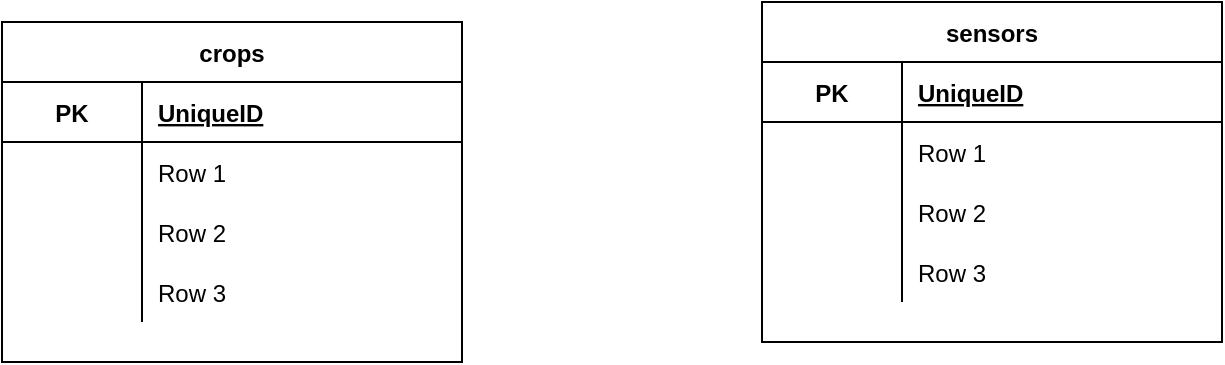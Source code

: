 <mxfile version="14.8.3" type="github">
  <diagram id="R2lEEEUBdFMjLlhIrx00" name="Page-1">
    <mxGraphModel dx="1422" dy="780" grid="1" gridSize="10" guides="1" tooltips="1" connect="1" arrows="1" fold="1" page="1" pageScale="1" pageWidth="850" pageHeight="1100" math="0" shadow="0" extFonts="Permanent Marker^https://fonts.googleapis.com/css?family=Permanent+Marker">
      <root>
        <mxCell id="0" />
        <mxCell id="1" parent="0" />
        <mxCell id="8Ddsi9I6aPTKsWgE6PB1-1" value="crops" style="shape=table;startSize=30;container=1;collapsible=1;childLayout=tableLayout;fixedRows=1;rowLines=0;fontStyle=1;align=center;resizeLast=1;" vertex="1" parent="1">
          <mxGeometry x="90" y="80" width="230" height="170" as="geometry" />
        </mxCell>
        <mxCell id="8Ddsi9I6aPTKsWgE6PB1-2" value="" style="shape=partialRectangle;collapsible=0;dropTarget=0;pointerEvents=0;fillColor=none;top=0;left=0;bottom=1;right=0;points=[[0,0.5],[1,0.5]];portConstraint=eastwest;" vertex="1" parent="8Ddsi9I6aPTKsWgE6PB1-1">
          <mxGeometry y="30" width="230" height="30" as="geometry" />
        </mxCell>
        <mxCell id="8Ddsi9I6aPTKsWgE6PB1-3" value="PK" style="shape=partialRectangle;connectable=0;fillColor=none;top=0;left=0;bottom=0;right=0;fontStyle=1;overflow=hidden;" vertex="1" parent="8Ddsi9I6aPTKsWgE6PB1-2">
          <mxGeometry width="70" height="30" as="geometry" />
        </mxCell>
        <mxCell id="8Ddsi9I6aPTKsWgE6PB1-4" value="UniqueID" style="shape=partialRectangle;connectable=0;fillColor=none;top=0;left=0;bottom=0;right=0;align=left;spacingLeft=6;fontStyle=5;overflow=hidden;" vertex="1" parent="8Ddsi9I6aPTKsWgE6PB1-2">
          <mxGeometry x="70" width="160" height="30" as="geometry" />
        </mxCell>
        <mxCell id="8Ddsi9I6aPTKsWgE6PB1-5" value="" style="shape=partialRectangle;collapsible=0;dropTarget=0;pointerEvents=0;fillColor=none;top=0;left=0;bottom=0;right=0;points=[[0,0.5],[1,0.5]];portConstraint=eastwest;" vertex="1" parent="8Ddsi9I6aPTKsWgE6PB1-1">
          <mxGeometry y="60" width="230" height="30" as="geometry" />
        </mxCell>
        <mxCell id="8Ddsi9I6aPTKsWgE6PB1-6" value="" style="shape=partialRectangle;connectable=0;fillColor=none;top=0;left=0;bottom=0;right=0;editable=1;overflow=hidden;" vertex="1" parent="8Ddsi9I6aPTKsWgE6PB1-5">
          <mxGeometry width="70" height="30" as="geometry" />
        </mxCell>
        <mxCell id="8Ddsi9I6aPTKsWgE6PB1-7" value="Row 1" style="shape=partialRectangle;connectable=0;fillColor=none;top=0;left=0;bottom=0;right=0;align=left;spacingLeft=6;overflow=hidden;" vertex="1" parent="8Ddsi9I6aPTKsWgE6PB1-5">
          <mxGeometry x="70" width="160" height="30" as="geometry" />
        </mxCell>
        <mxCell id="8Ddsi9I6aPTKsWgE6PB1-8" value="" style="shape=partialRectangle;collapsible=0;dropTarget=0;pointerEvents=0;fillColor=none;top=0;left=0;bottom=0;right=0;points=[[0,0.5],[1,0.5]];portConstraint=eastwest;" vertex="1" parent="8Ddsi9I6aPTKsWgE6PB1-1">
          <mxGeometry y="90" width="230" height="30" as="geometry" />
        </mxCell>
        <mxCell id="8Ddsi9I6aPTKsWgE6PB1-9" value="" style="shape=partialRectangle;connectable=0;fillColor=none;top=0;left=0;bottom=0;right=0;editable=1;overflow=hidden;" vertex="1" parent="8Ddsi9I6aPTKsWgE6PB1-8">
          <mxGeometry width="70" height="30" as="geometry" />
        </mxCell>
        <mxCell id="8Ddsi9I6aPTKsWgE6PB1-10" value="Row 2" style="shape=partialRectangle;connectable=0;fillColor=none;top=0;left=0;bottom=0;right=0;align=left;spacingLeft=6;overflow=hidden;" vertex="1" parent="8Ddsi9I6aPTKsWgE6PB1-8">
          <mxGeometry x="70" width="160" height="30" as="geometry" />
        </mxCell>
        <mxCell id="8Ddsi9I6aPTKsWgE6PB1-11" value="" style="shape=partialRectangle;collapsible=0;dropTarget=0;pointerEvents=0;fillColor=none;top=0;left=0;bottom=0;right=0;points=[[0,0.5],[1,0.5]];portConstraint=eastwest;" vertex="1" parent="8Ddsi9I6aPTKsWgE6PB1-1">
          <mxGeometry y="120" width="230" height="30" as="geometry" />
        </mxCell>
        <mxCell id="8Ddsi9I6aPTKsWgE6PB1-12" value="" style="shape=partialRectangle;connectable=0;fillColor=none;top=0;left=0;bottom=0;right=0;editable=1;overflow=hidden;" vertex="1" parent="8Ddsi9I6aPTKsWgE6PB1-11">
          <mxGeometry width="70" height="30" as="geometry" />
        </mxCell>
        <mxCell id="8Ddsi9I6aPTKsWgE6PB1-13" value="Row 3" style="shape=partialRectangle;connectable=0;fillColor=none;top=0;left=0;bottom=0;right=0;align=left;spacingLeft=6;overflow=hidden;" vertex="1" parent="8Ddsi9I6aPTKsWgE6PB1-11">
          <mxGeometry x="70" width="160" height="30" as="geometry" />
        </mxCell>
        <mxCell id="8Ddsi9I6aPTKsWgE6PB1-27" value="sensors" style="shape=table;startSize=30;container=1;collapsible=1;childLayout=tableLayout;fixedRows=1;rowLines=0;fontStyle=1;align=center;resizeLast=1;" vertex="1" parent="1">
          <mxGeometry x="470" y="70" width="230" height="170" as="geometry" />
        </mxCell>
        <mxCell id="8Ddsi9I6aPTKsWgE6PB1-28" value="" style="shape=partialRectangle;collapsible=0;dropTarget=0;pointerEvents=0;fillColor=none;top=0;left=0;bottom=1;right=0;points=[[0,0.5],[1,0.5]];portConstraint=eastwest;" vertex="1" parent="8Ddsi9I6aPTKsWgE6PB1-27">
          <mxGeometry y="30" width="230" height="30" as="geometry" />
        </mxCell>
        <mxCell id="8Ddsi9I6aPTKsWgE6PB1-29" value="PK" style="shape=partialRectangle;connectable=0;fillColor=none;top=0;left=0;bottom=0;right=0;fontStyle=1;overflow=hidden;" vertex="1" parent="8Ddsi9I6aPTKsWgE6PB1-28">
          <mxGeometry width="70" height="30" as="geometry" />
        </mxCell>
        <mxCell id="8Ddsi9I6aPTKsWgE6PB1-30" value="UniqueID" style="shape=partialRectangle;connectable=0;fillColor=none;top=0;left=0;bottom=0;right=0;align=left;spacingLeft=6;fontStyle=5;overflow=hidden;" vertex="1" parent="8Ddsi9I6aPTKsWgE6PB1-28">
          <mxGeometry x="70" width="160" height="30" as="geometry" />
        </mxCell>
        <mxCell id="8Ddsi9I6aPTKsWgE6PB1-31" value="" style="shape=partialRectangle;collapsible=0;dropTarget=0;pointerEvents=0;fillColor=none;top=0;left=0;bottom=0;right=0;points=[[0,0.5],[1,0.5]];portConstraint=eastwest;" vertex="1" parent="8Ddsi9I6aPTKsWgE6PB1-27">
          <mxGeometry y="60" width="230" height="30" as="geometry" />
        </mxCell>
        <mxCell id="8Ddsi9I6aPTKsWgE6PB1-32" value="" style="shape=partialRectangle;connectable=0;fillColor=none;top=0;left=0;bottom=0;right=0;editable=1;overflow=hidden;" vertex="1" parent="8Ddsi9I6aPTKsWgE6PB1-31">
          <mxGeometry width="70" height="30" as="geometry" />
        </mxCell>
        <mxCell id="8Ddsi9I6aPTKsWgE6PB1-33" value="Row 1" style="shape=partialRectangle;connectable=0;fillColor=none;top=0;left=0;bottom=0;right=0;align=left;spacingLeft=6;overflow=hidden;" vertex="1" parent="8Ddsi9I6aPTKsWgE6PB1-31">
          <mxGeometry x="70" width="160" height="30" as="geometry" />
        </mxCell>
        <mxCell id="8Ddsi9I6aPTKsWgE6PB1-34" value="" style="shape=partialRectangle;collapsible=0;dropTarget=0;pointerEvents=0;fillColor=none;top=0;left=0;bottom=0;right=0;points=[[0,0.5],[1,0.5]];portConstraint=eastwest;" vertex="1" parent="8Ddsi9I6aPTKsWgE6PB1-27">
          <mxGeometry y="90" width="230" height="30" as="geometry" />
        </mxCell>
        <mxCell id="8Ddsi9I6aPTKsWgE6PB1-35" value="" style="shape=partialRectangle;connectable=0;fillColor=none;top=0;left=0;bottom=0;right=0;editable=1;overflow=hidden;" vertex="1" parent="8Ddsi9I6aPTKsWgE6PB1-34">
          <mxGeometry width="70" height="30" as="geometry" />
        </mxCell>
        <mxCell id="8Ddsi9I6aPTKsWgE6PB1-36" value="Row 2" style="shape=partialRectangle;connectable=0;fillColor=none;top=0;left=0;bottom=0;right=0;align=left;spacingLeft=6;overflow=hidden;" vertex="1" parent="8Ddsi9I6aPTKsWgE6PB1-34">
          <mxGeometry x="70" width="160" height="30" as="geometry" />
        </mxCell>
        <mxCell id="8Ddsi9I6aPTKsWgE6PB1-37" value="" style="shape=partialRectangle;collapsible=0;dropTarget=0;pointerEvents=0;fillColor=none;top=0;left=0;bottom=0;right=0;points=[[0,0.5],[1,0.5]];portConstraint=eastwest;" vertex="1" parent="8Ddsi9I6aPTKsWgE6PB1-27">
          <mxGeometry y="120" width="230" height="30" as="geometry" />
        </mxCell>
        <mxCell id="8Ddsi9I6aPTKsWgE6PB1-38" value="" style="shape=partialRectangle;connectable=0;fillColor=none;top=0;left=0;bottom=0;right=0;editable=1;overflow=hidden;" vertex="1" parent="8Ddsi9I6aPTKsWgE6PB1-37">
          <mxGeometry width="70" height="30" as="geometry" />
        </mxCell>
        <mxCell id="8Ddsi9I6aPTKsWgE6PB1-39" value="Row 3" style="shape=partialRectangle;connectable=0;fillColor=none;top=0;left=0;bottom=0;right=0;align=left;spacingLeft=6;overflow=hidden;" vertex="1" parent="8Ddsi9I6aPTKsWgE6PB1-37">
          <mxGeometry x="70" width="160" height="30" as="geometry" />
        </mxCell>
      </root>
    </mxGraphModel>
  </diagram>
</mxfile>
